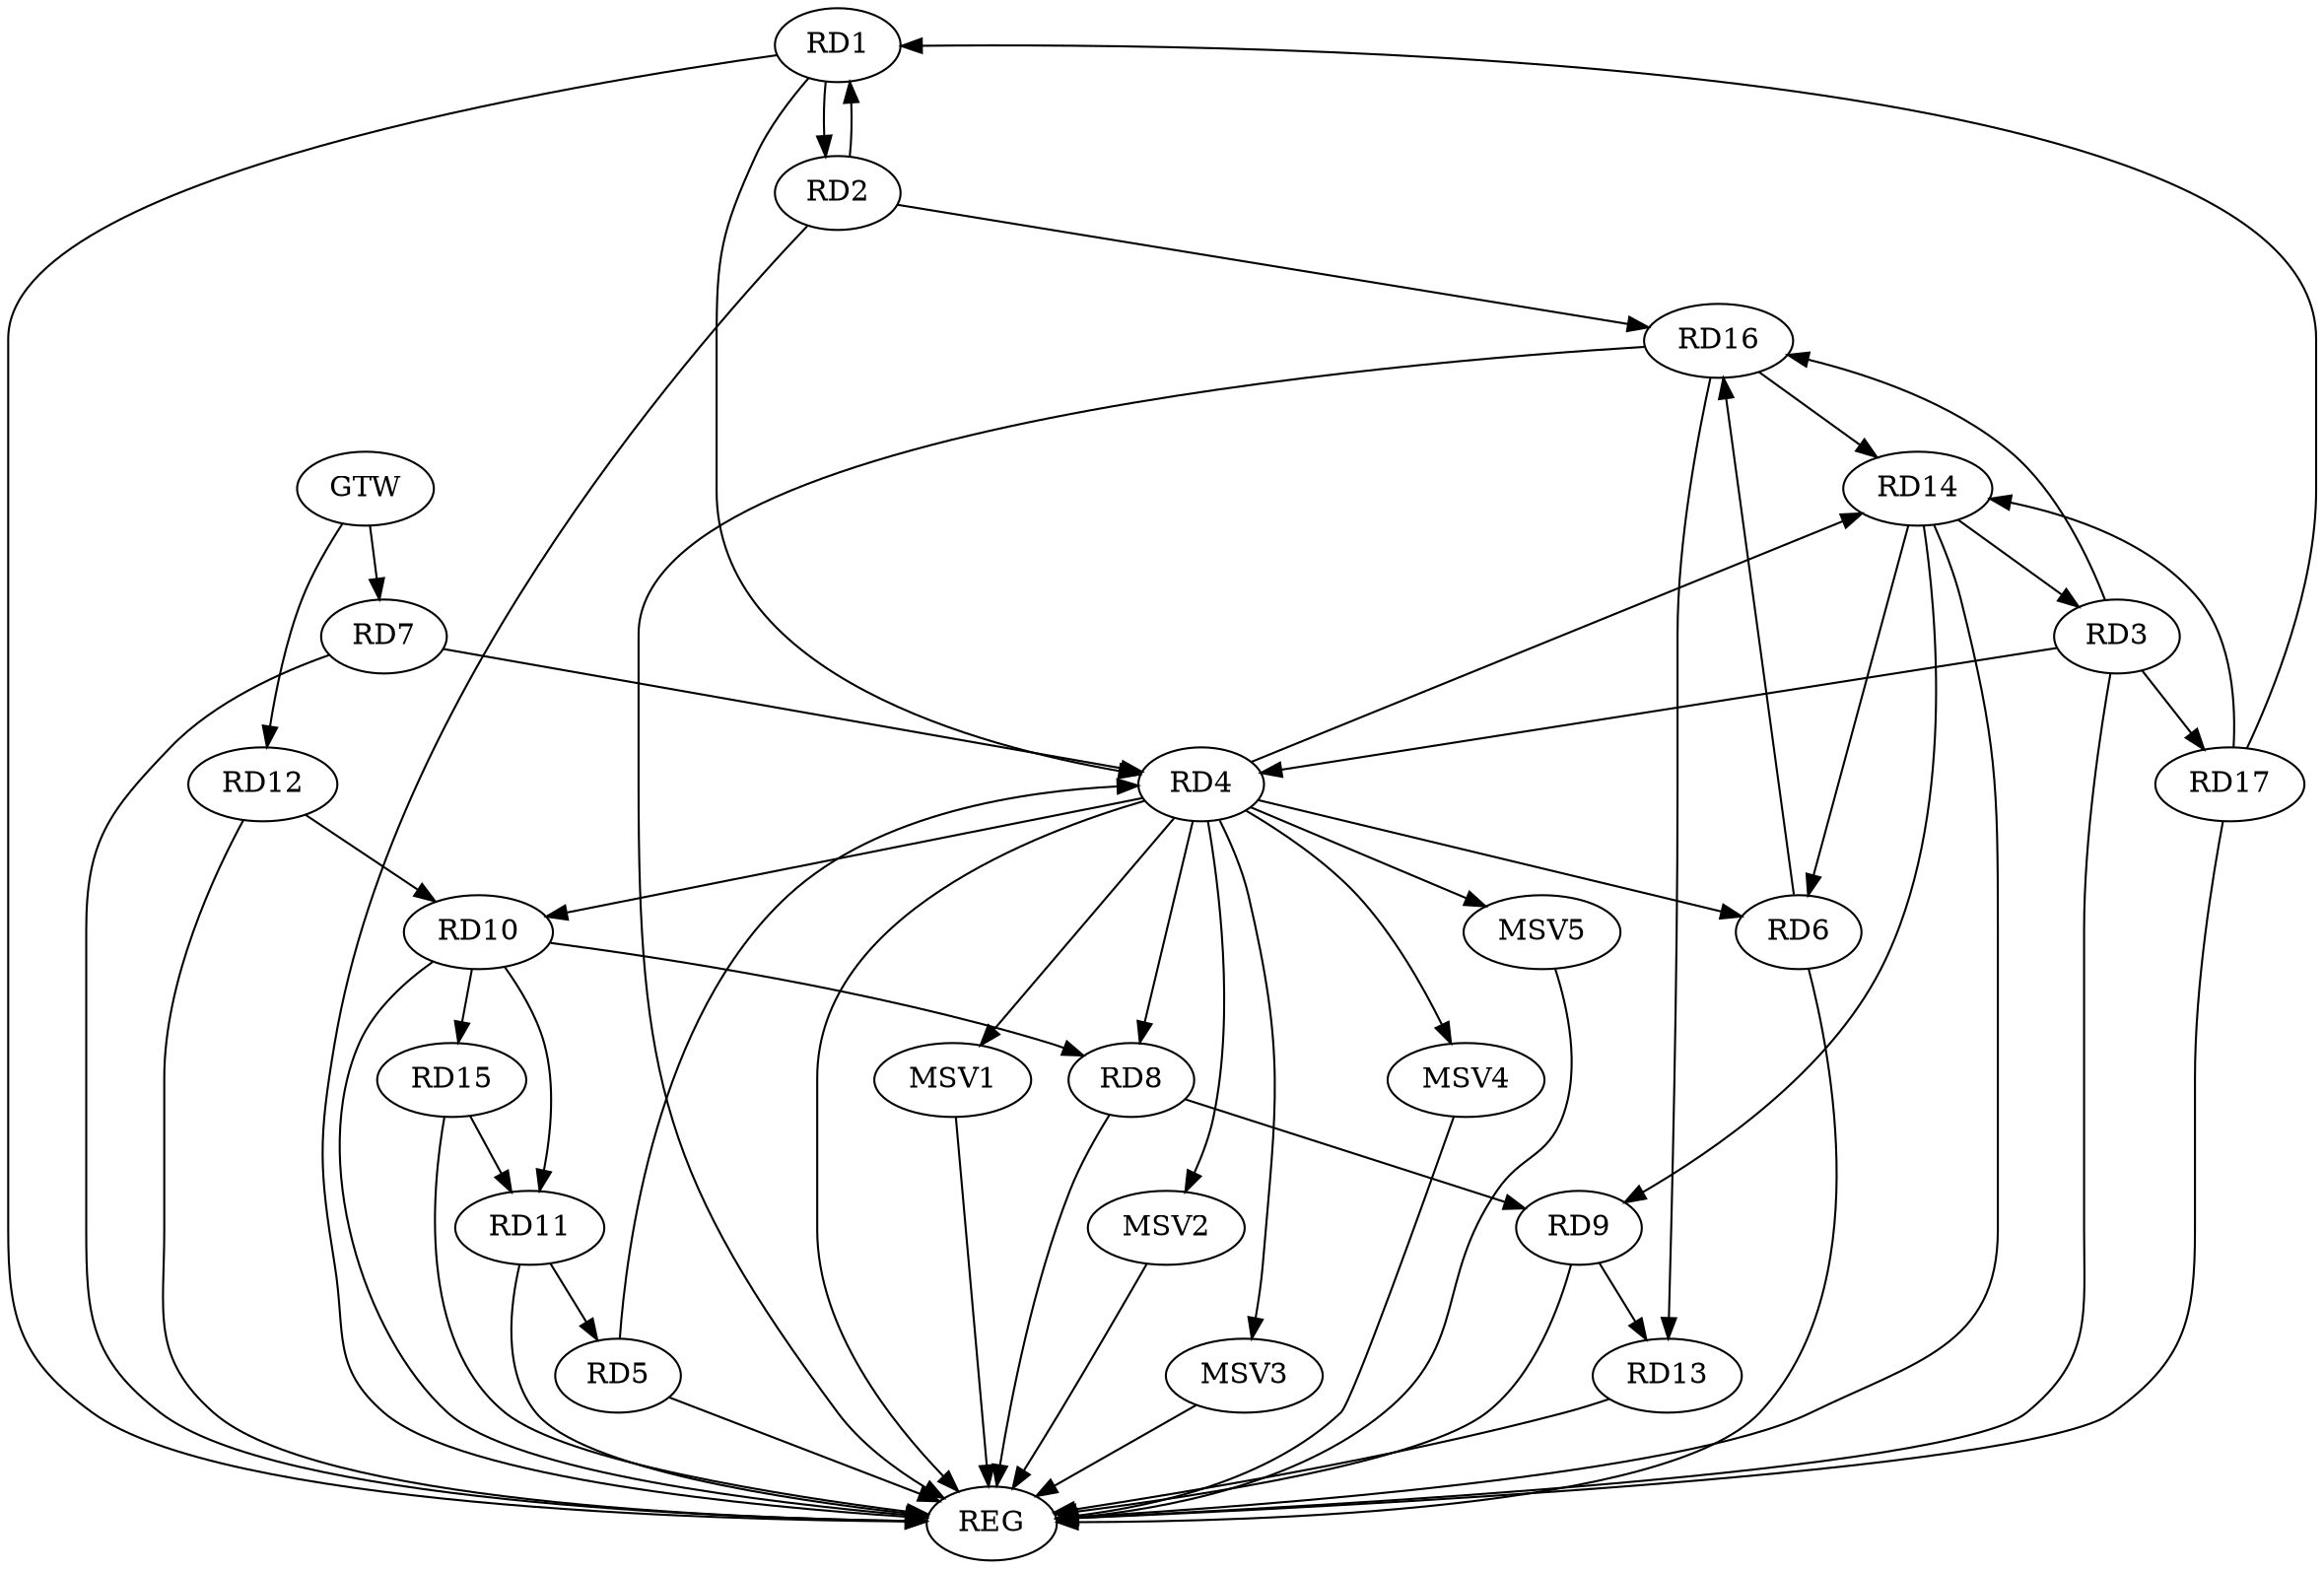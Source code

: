 strict digraph G {
  RD1 [ label="RD1" ];
  RD2 [ label="RD2" ];
  RD3 [ label="RD3" ];
  RD4 [ label="RD4" ];
  RD5 [ label="RD5" ];
  RD6 [ label="RD6" ];
  RD7 [ label="RD7" ];
  RD8 [ label="RD8" ];
  RD9 [ label="RD9" ];
  RD10 [ label="RD10" ];
  RD11 [ label="RD11" ];
  RD12 [ label="RD12" ];
  RD13 [ label="RD13" ];
  RD14 [ label="RD14" ];
  RD15 [ label="RD15" ];
  RD16 [ label="RD16" ];
  RD17 [ label="RD17" ];
  GTW [ label="GTW" ];
  REG [ label="REG" ];
  MSV1 [ label="MSV1" ];
  MSV2 [ label="MSV2" ];
  MSV3 [ label="MSV3" ];
  MSV4 [ label="MSV4" ];
  MSV5 [ label="MSV5" ];
  RD1 -> RD2;
  RD2 -> RD1;
  RD1 -> RD4;
  RD17 -> RD1;
  RD2 -> RD16;
  RD3 -> RD4;
  RD14 -> RD3;
  RD3 -> RD16;
  RD3 -> RD17;
  RD5 -> RD4;
  RD4 -> RD6;
  RD7 -> RD4;
  RD4 -> RD8;
  RD4 -> RD10;
  RD4 -> RD14;
  RD11 -> RD5;
  RD14 -> RD6;
  RD6 -> RD16;
  RD8 -> RD9;
  RD10 -> RD8;
  RD9 -> RD13;
  RD14 -> RD9;
  RD10 -> RD11;
  RD12 -> RD10;
  RD10 -> RD15;
  RD15 -> RD11;
  RD16 -> RD13;
  RD16 -> RD14;
  RD17 -> RD14;
  GTW -> RD7;
  GTW -> RD12;
  RD1 -> REG;
  RD2 -> REG;
  RD3 -> REG;
  RD4 -> REG;
  RD5 -> REG;
  RD6 -> REG;
  RD7 -> REG;
  RD8 -> REG;
  RD9 -> REG;
  RD10 -> REG;
  RD11 -> REG;
  RD12 -> REG;
  RD13 -> REG;
  RD14 -> REG;
  RD15 -> REG;
  RD16 -> REG;
  RD17 -> REG;
  RD4 -> MSV1;
  MSV1 -> REG;
  RD4 -> MSV2;
  MSV2 -> REG;
  RD4 -> MSV3;
  RD4 -> MSV4;
  MSV3 -> REG;
  MSV4 -> REG;
  RD4 -> MSV5;
  MSV5 -> REG;
}
